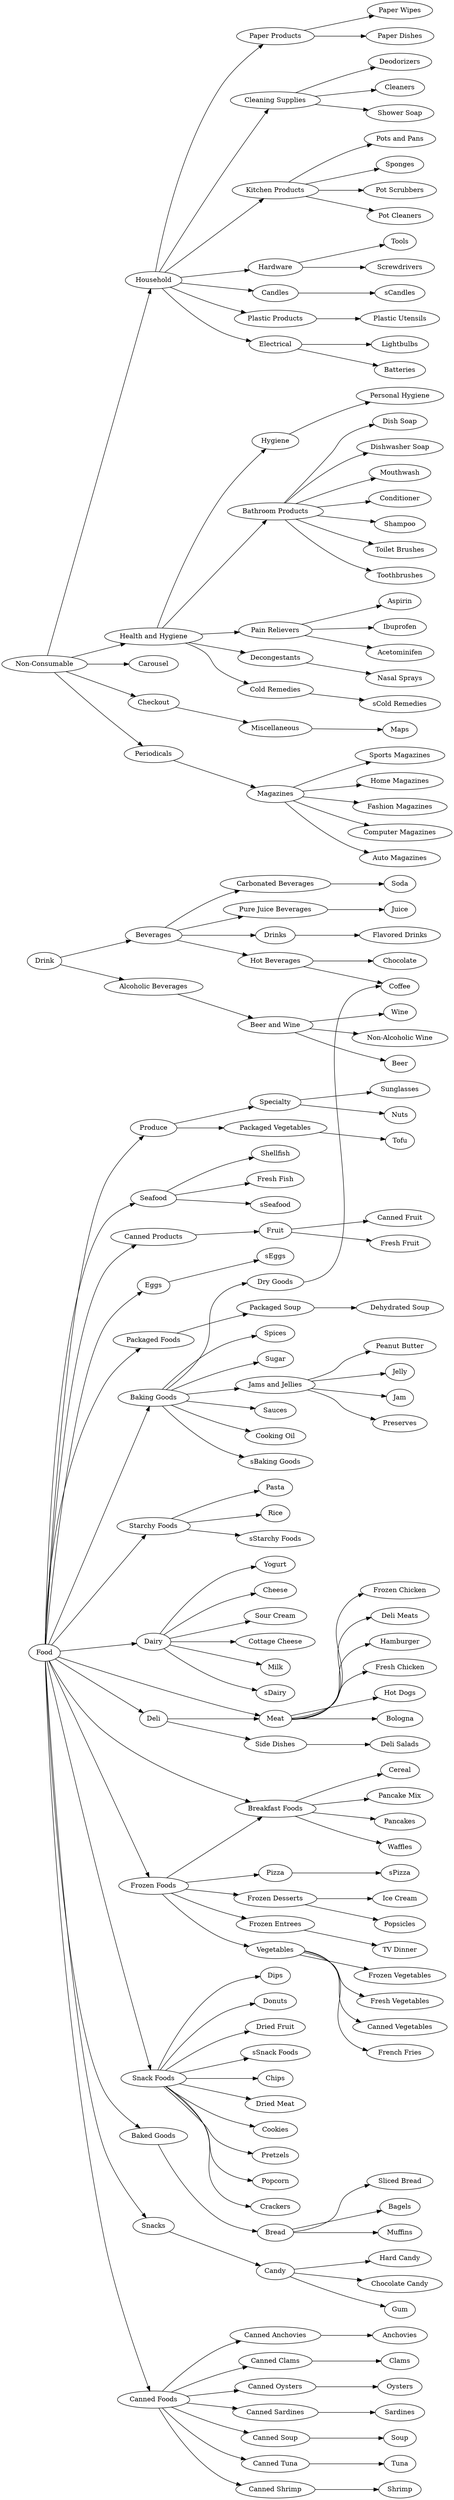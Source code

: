 strict digraph  {	
        rankdir="LR";
	Specialty -> Nuts;
	Specialty -> Sunglasses;
	Produce -> Specialty;
	Produce -> "Packaged Vegetables";
	Food -> Produce;
	Food -> Seafood;
	Food -> "Canned Products";
	Food -> "Baking Goods";
	Food -> "Starchy Foods";
	Food -> Dairy;
	Food -> Meat;
	Food -> Deli;
	Food -> "Frozen Foods";
	Food -> "Snack Foods";
	Food -> "Baked Goods";
	Food -> "Breakfast Foods";
	Food -> Snacks;
	Food -> "Canned Foods";
	Food -> "Packaged Foods";
	Food -> Eggs;
	Seafood -> sSeafood;
	Seafood -> Shellfish;
	Seafood -> "Fresh Fish";
	Fruit -> "Canned Fruit";
	Fruit -> "Fresh Fruit";
	"Canned Products" -> Fruit;
	"Baking Goods" -> "sBaking Goods";
	"Baking Goods" -> Spices;
	"Baking Goods" -> "Dry Goods";
	"Baking Goods" -> "Jams and Jellies";
	"Baking Goods" -> Sauces;
	"Baking Goods" -> "Cooking Oil";
	"Baking Goods" -> Sugar;
	"Starchy Foods" -> "sStarchy Foods";
	"Starchy Foods" -> Pasta;
	"Starchy Foods" -> Rice;
	Dairy -> sDairy;
	Dairy -> Yogurt;
	Dairy -> Cheese;
	Dairy -> "Sour Cream";
	Dairy -> "Cottage Cheese";
	Dairy -> Milk;
	"Dry Goods" -> Coffee;
	Meat -> "Deli Meats";
	Meat -> Hamburger;
	Meat -> "Fresh Chicken";
	Meat -> "Hot Dogs";
	Meat -> Bologna;
	Meat -> "Frozen Chicken";
	Deli -> Meat;
	Deli -> "Side Dishes";
	"Frozen Desserts" -> "Ice Cream";
	"Frozen Desserts" -> Popsicles;
	"Frozen Foods" -> "Frozen Desserts";
	"Frozen Foods" -> "Frozen Entrees";
	"Frozen Foods" -> "Breakfast Foods";
	"Frozen Foods" -> Vegetables;
	"Frozen Foods" -> Pizza;
	"Frozen Entrees" -> "TV Dinner";
	"Snack Foods" -> "sSnack Foods";
	"Snack Foods" -> Chips;
	"Snack Foods" -> "Dried Meat";
	"Snack Foods" -> Cookies;
	"Snack Foods" -> Pretzels;
	"Snack Foods" -> Popcorn;
	"Snack Foods" -> Crackers;
	"Snack Foods" -> Dips;
	"Snack Foods" -> Donuts;
	"Snack Foods" -> "Dried Fruit";
	"Side Dishes" -> "Deli Salads";
	"Paper Products" -> "Paper Wipes";
	"Paper Products" -> "Paper Dishes";
	Household -> "Paper Products";
	Household -> "Cleaning Supplies";
	Household -> "Kitchen Products";
	Household -> Hardware;
	Household -> Candles;
	Household -> "Plastic Products";
	Household -> Electrical;
	"Non-Consumable" -> Household;
	"Non-Consumable" -> "Health and Hygiene";
	"Non-Consumable" -> Carousel;
	"Non-Consumable" -> Checkout;
	"Non-Consumable" -> Periodicals;
	"Carbonated Beverages" -> Soda;
	Beverages -> "Carbonated Beverages";
	Beverages -> "Pure Juice Beverages";
	Beverages -> "Hot Beverages";
	Beverages -> Drinks;
	Drink -> Beverages;
	Drink -> "Alcoholic Beverages";
	"Cleaning Supplies" -> Deodorizers;
	"Cleaning Supplies" -> Cleaners;
	"Cleaning Supplies" -> "Shower Soap";
	Bread -> Bagels;
	Bread -> Muffins;
	Bread -> "Sliced Bread";
	"Baked Goods" -> Bread;
	"Breakfast Foods" -> "Pancake Mix";
	"Breakfast Foods" -> Pancakes;
	"Breakfast Foods" -> Waffles;
	"Breakfast Foods" -> Cereal;
	"Pure Juice Beverages" -> Juice;
	"Jams and Jellies" -> Jelly;
	"Jams and Jellies" -> Jam;
	"Jams and Jellies" -> Preserves;
	"Jams and Jellies" -> "Peanut Butter";
	Candy -> "Chocolate Candy";
	Candy -> Gum;
	Candy -> "Hard Candy";
	Snacks -> Candy;
	Hygiene -> "Personal Hygiene";
	"Health and Hygiene" -> Hygiene;
	"Health and Hygiene" -> "Bathroom Products";
	"Health and Hygiene" -> "Pain Relievers";
	"Health and Hygiene" -> Decongestants;
	"Health and Hygiene" -> "Cold Remedies";
	"Kitchen Products" -> "Pots and Pans";
	"Kitchen Products" -> Sponges;
	"Kitchen Products" -> "Pot Scrubbers";
	"Kitchen Products" -> "Pot Cleaners";
	Hardware -> Tools;
	Hardware -> Screwdrivers;
	"Beer and Wine" -> Beer;
	"Beer and Wine" -> Wine;
	"Beer and Wine" -> "Non-Alcoholic Wine";
	"Alcoholic Beverages" -> "Beer and Wine";
	Candles -> sCandles;
	"Hot Beverages" -> Coffee;
	"Hot Beverages" -> Chocolate;
	Drinks -> "Flavored Drinks";
	"Plastic Products" -> "Plastic Utensils";
	"Canned Soup" -> Soup;
	"Canned Foods" -> "Canned Soup";
	"Canned Foods" -> "Canned Tuna";
	"Canned Foods" -> "Canned Shrimp";
	"Canned Foods" -> "Canned Anchovies";
	"Canned Foods" -> "Canned Clams";
	"Canned Foods" -> "Canned Oysters";
	"Canned Foods" -> "Canned Sardines";
	"Packaged Soup" -> "Dehydrated Soup";
	"Packaged Foods" -> "Packaged Soup";
	Vegetables -> "Frozen Vegetables";
	Vegetables -> "Fresh Vegetables";
	Vegetables -> "Canned Vegetables";
	Vegetables -> "French Fries";
	Pizza -> sPizza;
	Eggs -> sEggs;
	"Packaged Vegetables" -> Tofu;
	"Bathroom Products" -> "Dish Soap";
	"Bathroom Products" -> "Dishwasher Soap";
	"Bathroom Products" -> Mouthwash;
	"Bathroom Products" -> Conditioner;
	"Bathroom Products" -> Shampoo;
	"Bathroom Products" -> "Toilet Brushes";
	"Bathroom Products" -> Toothbrushes;
	"Pain Relievers" -> Aspirin;
	"Pain Relievers" -> Ibuprofen;
	"Pain Relievers" -> Acetominifen;
	Decongestants -> "Nasal Sprays";
	"Cold Remedies" -> "sCold Remedies";
	Electrical -> Lightbulbs;
	Electrical -> Batteries;
	"Canned Tuna" -> Tuna;
	"Canned Shrimp" -> Shrimp;
	"Canned Anchovies" -> Anchovies;
	"Canned Clams" -> Clams;
	"Canned Oysters" -> Oysters;
	"Canned Sardines" -> Sardines;
	Miscellaneous -> Maps;
	Checkout -> Miscellaneous;
	Magazines -> "Sports Magazines";
	Magazines -> "Home Magazines";
	Magazines -> "Fashion Magazines";
	Magazines -> "Computer Magazines";
	Magazines -> "Auto Magazines";
	Periodicals -> Magazines;
}
